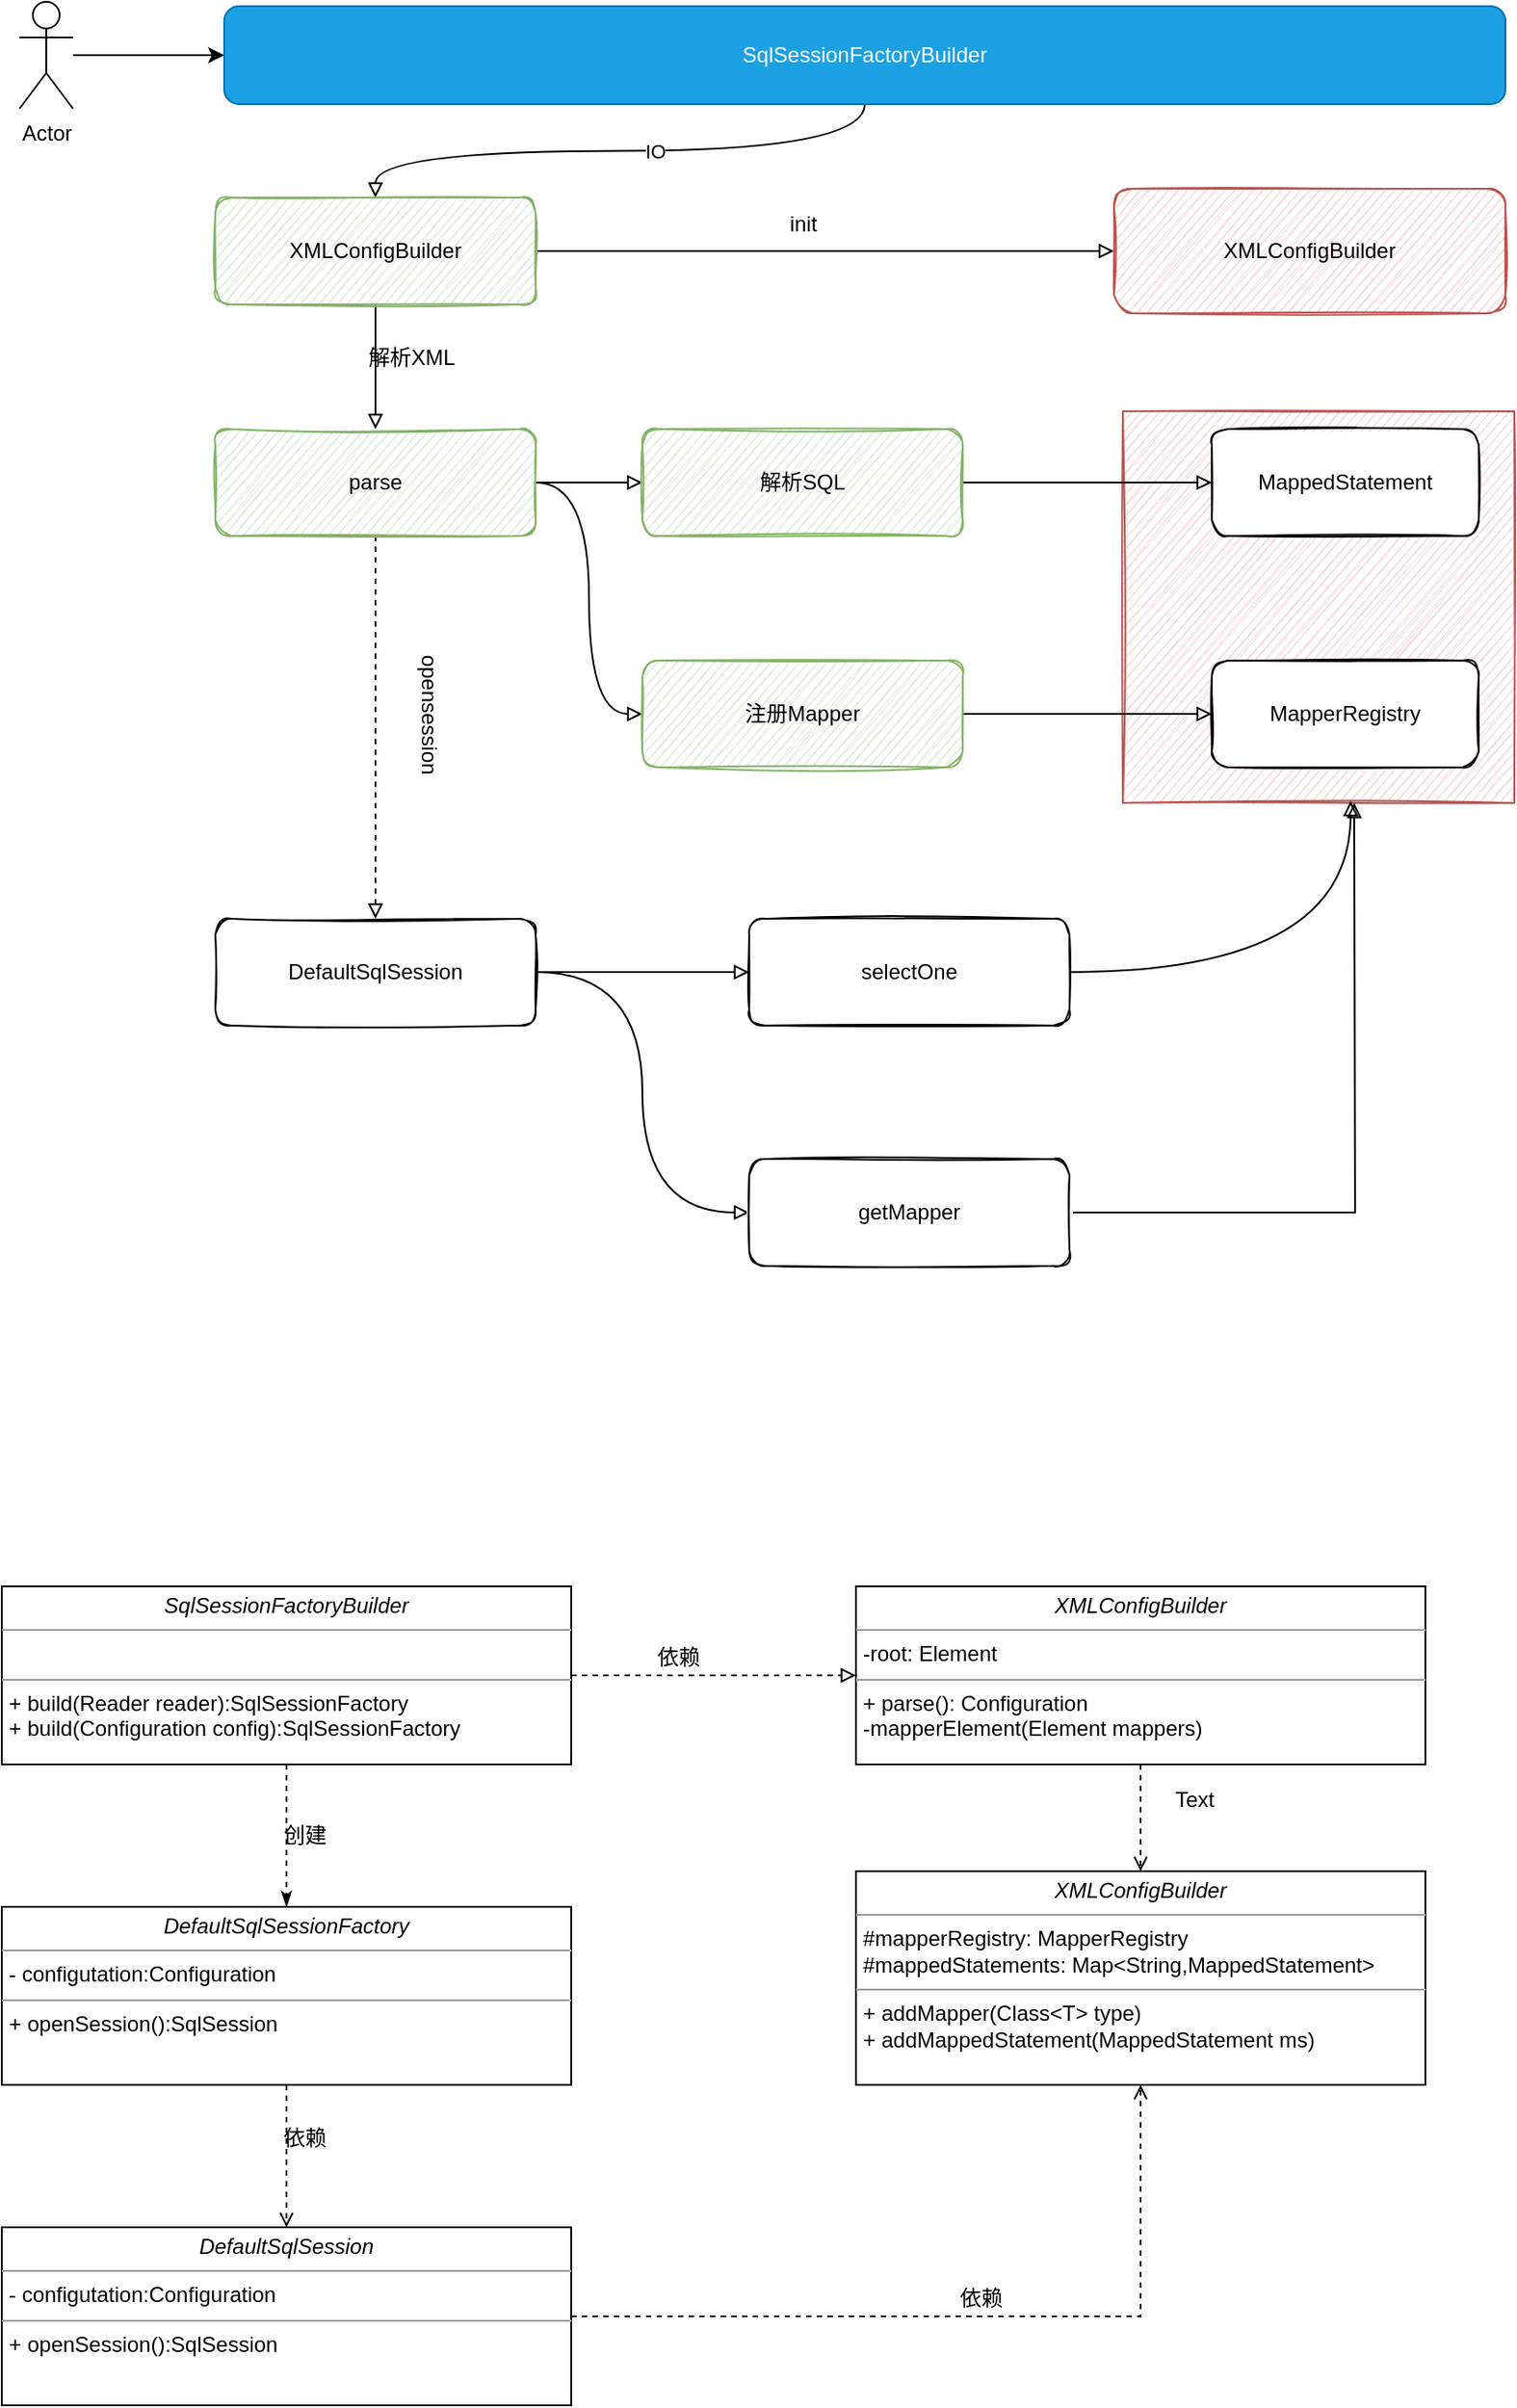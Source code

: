 <mxfile version="20.4.1" type="github">
  <diagram id="WSA3ocsTXWFhmiPBerEU" name="第 1 页">
    <mxGraphModel dx="1422" dy="800" grid="1" gridSize="10" guides="1" tooltips="1" connect="1" arrows="1" fold="1" page="1" pageScale="1" pageWidth="827" pageHeight="1169" math="0" shadow="0">
      <root>
        <mxCell id="0" />
        <mxCell id="1" parent="0" />
        <mxCell id="cjFZimA0ZkYGRu65Da8S-11" style="edgeStyle=orthogonalEdgeStyle;rounded=0;orthogonalLoop=1;jettySize=auto;html=1;entryX=0;entryY=0.5;entryDx=0;entryDy=0;" edge="1" parent="1" source="cjFZimA0ZkYGRu65Da8S-1" target="cjFZimA0ZkYGRu65Da8S-2">
          <mxGeometry relative="1" as="geometry" />
        </mxCell>
        <mxCell id="cjFZimA0ZkYGRu65Da8S-1" value="Actor" style="shape=umlActor;verticalLabelPosition=bottom;verticalAlign=top;html=1;outlineConnect=0;" vertex="1" parent="1">
          <mxGeometry x="50" y="70" width="30" height="60" as="geometry" />
        </mxCell>
        <mxCell id="cjFZimA0ZkYGRu65Da8S-12" style="edgeStyle=orthogonalEdgeStyle;rounded=0;orthogonalLoop=1;jettySize=auto;html=1;curved=1;endArrow=block;endFill=0;" edge="1" parent="1" source="cjFZimA0ZkYGRu65Da8S-2" target="cjFZimA0ZkYGRu65Da8S-3">
          <mxGeometry relative="1" as="geometry" />
        </mxCell>
        <mxCell id="cjFZimA0ZkYGRu65Da8S-33" value="IO" style="edgeLabel;html=1;align=center;verticalAlign=middle;resizable=0;points=[];" vertex="1" connectable="0" parent="cjFZimA0ZkYGRu65Da8S-12">
          <mxGeometry x="-0.11" relative="1" as="geometry">
            <mxPoint x="1" as="offset" />
          </mxGeometry>
        </mxCell>
        <mxCell id="cjFZimA0ZkYGRu65Da8S-2" value="SqlSessionFactoryBuilder" style="rounded=1;whiteSpace=wrap;html=1;fillColor=#1ba1e2;fontColor=#ffffff;strokeColor=#006EAF;" vertex="1" parent="1">
          <mxGeometry x="165" y="72.5" width="720" height="55" as="geometry" />
        </mxCell>
        <mxCell id="cjFZimA0ZkYGRu65Da8S-13" style="rounded=0;orthogonalLoop=1;jettySize=auto;html=1;endArrow=block;endFill=0;edgeStyle=orthogonalEdgeStyle;" edge="1" parent="1" source="cjFZimA0ZkYGRu65Da8S-3" target="cjFZimA0ZkYGRu65Da8S-5">
          <mxGeometry relative="1" as="geometry" />
        </mxCell>
        <mxCell id="cjFZimA0ZkYGRu65Da8S-16" style="edgeStyle=orthogonalEdgeStyle;rounded=0;orthogonalLoop=1;jettySize=auto;html=1;endArrow=block;endFill=0;" edge="1" parent="1" source="cjFZimA0ZkYGRu65Da8S-3" target="cjFZimA0ZkYGRu65Da8S-4">
          <mxGeometry relative="1" as="geometry" />
        </mxCell>
        <mxCell id="cjFZimA0ZkYGRu65Da8S-3" value="XMLConfigBuilder" style="rounded=1;whiteSpace=wrap;html=1;fillColor=#d5e8d4;strokeColor=#82b366;sketch=1;" vertex="1" parent="1">
          <mxGeometry x="160" y="180" width="180" height="60" as="geometry" />
        </mxCell>
        <mxCell id="cjFZimA0ZkYGRu65Da8S-18" style="edgeStyle=orthogonalEdgeStyle;rounded=0;orthogonalLoop=1;jettySize=auto;html=1;entryX=0;entryY=0.5;entryDx=0;entryDy=0;endArrow=block;endFill=0;" edge="1" parent="1" source="cjFZimA0ZkYGRu65Da8S-4" target="cjFZimA0ZkYGRu65Da8S-9">
          <mxGeometry relative="1" as="geometry" />
        </mxCell>
        <mxCell id="cjFZimA0ZkYGRu65Da8S-19" style="edgeStyle=orthogonalEdgeStyle;rounded=0;orthogonalLoop=1;jettySize=auto;html=1;exitX=1;exitY=0.5;exitDx=0;exitDy=0;entryX=0;entryY=0.5;entryDx=0;entryDy=0;endArrow=block;endFill=0;curved=1;" edge="1" parent="1" source="cjFZimA0ZkYGRu65Da8S-4" target="cjFZimA0ZkYGRu65Da8S-10">
          <mxGeometry relative="1" as="geometry" />
        </mxCell>
        <mxCell id="cjFZimA0ZkYGRu65Da8S-31" style="edgeStyle=orthogonalEdgeStyle;rounded=0;orthogonalLoop=1;jettySize=auto;html=1;exitX=0.5;exitY=1;exitDx=0;exitDy=0;endArrow=block;endFill=0;dashed=1;" edge="1" parent="1" source="cjFZimA0ZkYGRu65Da8S-4" target="cjFZimA0ZkYGRu65Da8S-22">
          <mxGeometry relative="1" as="geometry" />
        </mxCell>
        <mxCell id="cjFZimA0ZkYGRu65Da8S-4" value="parse" style="rounded=1;whiteSpace=wrap;html=1;fillColor=#d5e8d4;strokeColor=#82b366;sketch=1;" vertex="1" parent="1">
          <mxGeometry x="160" y="310" width="180" height="60" as="geometry" />
        </mxCell>
        <mxCell id="cjFZimA0ZkYGRu65Da8S-5" value="XMLConfigBuilder" style="rounded=1;whiteSpace=wrap;html=1;fillColor=#f8cecc;strokeColor=#b85450;gradientColor=none;shadow=0;glass=0;sketch=1;" vertex="1" parent="1">
          <mxGeometry x="665" y="175" width="220" height="70" as="geometry" />
        </mxCell>
        <mxCell id="cjFZimA0ZkYGRu65Da8S-6" value="" style="whiteSpace=wrap;html=1;aspect=fixed;shadow=0;glass=0;sketch=1;fillColor=#f8cecc;strokeColor=#b85450;rounded=0;" vertex="1" parent="1">
          <mxGeometry x="670" y="300" width="220" height="220" as="geometry" />
        </mxCell>
        <mxCell id="cjFZimA0ZkYGRu65Da8S-7" value="MappedStatement" style="rounded=1;whiteSpace=wrap;html=1;shadow=0;glass=0;sketch=1;gradientColor=none;" vertex="1" parent="1">
          <mxGeometry x="720" y="310" width="150" height="60" as="geometry" />
        </mxCell>
        <mxCell id="cjFZimA0ZkYGRu65Da8S-8" value="MapperRegistry" style="rounded=1;whiteSpace=wrap;html=1;shadow=0;glass=0;sketch=1;gradientColor=none;" vertex="1" parent="1">
          <mxGeometry x="720" y="440" width="150" height="60" as="geometry" />
        </mxCell>
        <mxCell id="cjFZimA0ZkYGRu65Da8S-20" style="edgeStyle=orthogonalEdgeStyle;rounded=0;orthogonalLoop=1;jettySize=auto;html=1;exitX=1;exitY=0.5;exitDx=0;exitDy=0;endArrow=block;endFill=0;" edge="1" parent="1" source="cjFZimA0ZkYGRu65Da8S-9" target="cjFZimA0ZkYGRu65Da8S-7">
          <mxGeometry relative="1" as="geometry" />
        </mxCell>
        <mxCell id="cjFZimA0ZkYGRu65Da8S-9" value="解析SQL" style="rounded=1;whiteSpace=wrap;html=1;fillColor=#d5e8d4;strokeColor=#82b366;sketch=1;" vertex="1" parent="1">
          <mxGeometry x="400" y="310" width="180" height="60" as="geometry" />
        </mxCell>
        <mxCell id="cjFZimA0ZkYGRu65Da8S-21" style="edgeStyle=orthogonalEdgeStyle;rounded=0;orthogonalLoop=1;jettySize=auto;html=1;exitX=1;exitY=0.5;exitDx=0;exitDy=0;entryX=0;entryY=0.5;entryDx=0;entryDy=0;endArrow=block;endFill=0;" edge="1" parent="1" source="cjFZimA0ZkYGRu65Da8S-10" target="cjFZimA0ZkYGRu65Da8S-8">
          <mxGeometry relative="1" as="geometry" />
        </mxCell>
        <mxCell id="cjFZimA0ZkYGRu65Da8S-10" value="注册Mapper" style="rounded=1;whiteSpace=wrap;html=1;fillColor=#d5e8d4;strokeColor=#82b366;sketch=1;" vertex="1" parent="1">
          <mxGeometry x="400" y="440" width="180" height="60" as="geometry" />
        </mxCell>
        <mxCell id="cjFZimA0ZkYGRu65Da8S-15" value="init" style="text;html=1;align=center;verticalAlign=middle;resizable=0;points=[];autosize=1;strokeColor=none;fillColor=none;" vertex="1" parent="1">
          <mxGeometry x="470" y="180" width="40" height="30" as="geometry" />
        </mxCell>
        <mxCell id="cjFZimA0ZkYGRu65Da8S-17" value="解析XML" style="text;html=1;align=center;verticalAlign=middle;resizable=0;points=[];autosize=1;strokeColor=none;fillColor=none;" vertex="1" parent="1">
          <mxGeometry x="235" y="255" width="70" height="30" as="geometry" />
        </mxCell>
        <mxCell id="cjFZimA0ZkYGRu65Da8S-25" style="edgeStyle=orthogonalEdgeStyle;rounded=0;orthogonalLoop=1;jettySize=auto;html=1;entryX=0;entryY=0.5;entryDx=0;entryDy=0;endArrow=block;endFill=0;" edge="1" parent="1" source="cjFZimA0ZkYGRu65Da8S-22" target="cjFZimA0ZkYGRu65Da8S-23">
          <mxGeometry relative="1" as="geometry" />
        </mxCell>
        <mxCell id="cjFZimA0ZkYGRu65Da8S-28" style="edgeStyle=orthogonalEdgeStyle;curved=1;rounded=0;orthogonalLoop=1;jettySize=auto;html=1;exitX=1;exitY=0.5;exitDx=0;exitDy=0;entryX=0;entryY=0.5;entryDx=0;entryDy=0;endArrow=block;endFill=0;" edge="1" parent="1" source="cjFZimA0ZkYGRu65Da8S-22" target="cjFZimA0ZkYGRu65Da8S-24">
          <mxGeometry relative="1" as="geometry" />
        </mxCell>
        <mxCell id="cjFZimA0ZkYGRu65Da8S-22" value="DefaultSqlSession" style="rounded=1;whiteSpace=wrap;html=1;sketch=1;" vertex="1" parent="1">
          <mxGeometry x="160" y="585" width="180" height="60" as="geometry" />
        </mxCell>
        <mxCell id="cjFZimA0ZkYGRu65Da8S-29" style="edgeStyle=orthogonalEdgeStyle;curved=1;rounded=0;orthogonalLoop=1;jettySize=auto;html=1;exitX=1;exitY=0.5;exitDx=0;exitDy=0;entryX=0.582;entryY=0.995;entryDx=0;entryDy=0;entryPerimeter=0;endArrow=block;endFill=0;" edge="1" parent="1" source="cjFZimA0ZkYGRu65Da8S-23" target="cjFZimA0ZkYGRu65Da8S-6">
          <mxGeometry relative="1" as="geometry" />
        </mxCell>
        <mxCell id="cjFZimA0ZkYGRu65Da8S-23" value="selectOne" style="rounded=1;whiteSpace=wrap;html=1;sketch=1;" vertex="1" parent="1">
          <mxGeometry x="460" y="585" width="180" height="60" as="geometry" />
        </mxCell>
        <mxCell id="cjFZimA0ZkYGRu65Da8S-30" style="edgeStyle=orthogonalEdgeStyle;rounded=0;orthogonalLoop=1;jettySize=auto;html=1;exitX=1;exitY=0.5;exitDx=0;exitDy=0;endArrow=block;endFill=0;" edge="1" parent="1" source="cjFZimA0ZkYGRu65Da8S-24">
          <mxGeometry relative="1" as="geometry">
            <mxPoint x="800" y="520" as="targetPoint" />
          </mxGeometry>
        </mxCell>
        <mxCell id="cjFZimA0ZkYGRu65Da8S-24" value="getMapper" style="rounded=1;whiteSpace=wrap;html=1;sketch=1;" vertex="1" parent="1">
          <mxGeometry x="460" y="720" width="180" height="60" as="geometry" />
        </mxCell>
        <mxCell id="cjFZimA0ZkYGRu65Da8S-32" value="opensession" style="text;html=1;align=center;verticalAlign=middle;resizable=0;points=[];autosize=1;strokeColor=none;fillColor=none;rotation=90;" vertex="1" parent="1">
          <mxGeometry x="235" y="455" width="90" height="30" as="geometry" />
        </mxCell>
        <mxCell id="cjFZimA0ZkYGRu65Da8S-36" style="edgeStyle=orthogonalEdgeStyle;rounded=0;orthogonalLoop=1;jettySize=auto;html=1;entryX=0;entryY=0.5;entryDx=0;entryDy=0;dashed=1;endArrow=block;endFill=0;" edge="1" parent="1" source="cjFZimA0ZkYGRu65Da8S-34" target="cjFZimA0ZkYGRu65Da8S-35">
          <mxGeometry relative="1" as="geometry" />
        </mxCell>
        <mxCell id="cjFZimA0ZkYGRu65Da8S-39" style="edgeStyle=orthogonalEdgeStyle;rounded=0;orthogonalLoop=1;jettySize=auto;html=1;entryX=0.5;entryY=0;entryDx=0;entryDy=0;dashed=1;endArrow=classicThin;endFill=1;" edge="1" parent="1" source="cjFZimA0ZkYGRu65Da8S-34" target="cjFZimA0ZkYGRu65Da8S-38">
          <mxGeometry relative="1" as="geometry" />
        </mxCell>
        <mxCell id="cjFZimA0ZkYGRu65Da8S-34" value="&lt;p style=&quot;margin:0px;margin-top:4px;text-align:center;&quot;&gt;&lt;i&gt;SqlSessionFactoryBuilder&lt;/i&gt;&lt;/p&gt;&lt;hr size=&quot;1&quot;&gt;&lt;p style=&quot;margin:0px;margin-left:4px;&quot;&gt;&lt;br&gt;&lt;/p&gt;&lt;hr size=&quot;1&quot;&gt;&lt;p style=&quot;margin:0px;margin-left:4px;&quot;&gt;+ build(Reader reader):SqlSessionFactory&lt;/p&gt;&lt;p style=&quot;margin:0px;margin-left:4px;&quot;&gt;+ build(Configuration config):SqlSessionFactory&lt;/p&gt;" style="verticalAlign=top;align=left;overflow=fill;fontSize=12;fontFamily=Helvetica;html=1;rounded=0;shadow=0;glass=0;sketch=0;gradientColor=none;" vertex="1" parent="1">
          <mxGeometry x="40" y="960" width="320" height="100" as="geometry" />
        </mxCell>
        <mxCell id="cjFZimA0ZkYGRu65Da8S-47" style="edgeStyle=orthogonalEdgeStyle;rounded=0;orthogonalLoop=1;jettySize=auto;html=1;exitX=0.5;exitY=1;exitDx=0;exitDy=0;entryX=0.5;entryY=0;entryDx=0;entryDy=0;dashed=1;endArrow=open;endFill=0;" edge="1" parent="1" source="cjFZimA0ZkYGRu65Da8S-35" target="cjFZimA0ZkYGRu65Da8S-41">
          <mxGeometry relative="1" as="geometry" />
        </mxCell>
        <mxCell id="cjFZimA0ZkYGRu65Da8S-35" value="&lt;p style=&quot;margin:0px;margin-top:4px;text-align:center;&quot;&gt;&lt;i&gt;XMLConfigBuilder&lt;/i&gt;&lt;/p&gt;&lt;hr size=&quot;1&quot;&gt;&lt;p style=&quot;margin:0px;margin-left:4px;&quot;&gt;-root: Element&lt;/p&gt;&lt;hr size=&quot;1&quot;&gt;&lt;p style=&quot;margin:0px;margin-left:4px;&quot;&gt;+ parse(): Configuration&lt;/p&gt;&lt;p style=&quot;margin:0px;margin-left:4px;&quot;&gt;-mapperElement(Element mappers)&lt;/p&gt;" style="verticalAlign=top;align=left;overflow=fill;fontSize=12;fontFamily=Helvetica;html=1;rounded=0;shadow=0;glass=0;sketch=0;gradientColor=none;" vertex="1" parent="1">
          <mxGeometry x="520" y="960" width="320" height="100" as="geometry" />
        </mxCell>
        <mxCell id="cjFZimA0ZkYGRu65Da8S-37" value="依赖" style="text;html=1;align=center;verticalAlign=middle;resizable=0;points=[];autosize=1;strokeColor=none;fillColor=none;" vertex="1" parent="1">
          <mxGeometry x="395" y="985" width="50" height="30" as="geometry" />
        </mxCell>
        <mxCell id="cjFZimA0ZkYGRu65Da8S-43" style="edgeStyle=orthogonalEdgeStyle;rounded=0;orthogonalLoop=1;jettySize=auto;html=1;entryX=0.5;entryY=0;entryDx=0;entryDy=0;dashed=1;endArrow=open;endFill=0;" edge="1" parent="1" source="cjFZimA0ZkYGRu65Da8S-38" target="cjFZimA0ZkYGRu65Da8S-42">
          <mxGeometry relative="1" as="geometry" />
        </mxCell>
        <mxCell id="cjFZimA0ZkYGRu65Da8S-38" value="&lt;p style=&quot;margin:0px;margin-top:4px;text-align:center;&quot;&gt;&lt;i&gt;DefaultSqlSessionFactory&lt;/i&gt;&lt;/p&gt;&lt;hr size=&quot;1&quot;&gt;&lt;p style=&quot;margin:0px;margin-left:4px;&quot;&gt;- configutation:Configuration&lt;/p&gt;&lt;hr size=&quot;1&quot;&gt;&lt;p style=&quot;margin:0px;margin-left:4px;&quot;&gt;+ openSession():SqlSession&lt;/p&gt;" style="verticalAlign=top;align=left;overflow=fill;fontSize=12;fontFamily=Helvetica;html=1;rounded=0;shadow=0;glass=0;sketch=0;gradientColor=none;" vertex="1" parent="1">
          <mxGeometry x="40" y="1140" width="320" height="100" as="geometry" />
        </mxCell>
        <mxCell id="cjFZimA0ZkYGRu65Da8S-40" value="创建" style="text;html=1;align=center;verticalAlign=middle;resizable=0;points=[];autosize=1;strokeColor=none;fillColor=none;" vertex="1" parent="1">
          <mxGeometry x="185" y="1085" width="50" height="30" as="geometry" />
        </mxCell>
        <mxCell id="cjFZimA0ZkYGRu65Da8S-41" value="&lt;p style=&quot;margin:0px;margin-top:4px;text-align:center;&quot;&gt;&lt;i&gt;XMLConfigBuilder&lt;/i&gt;&lt;/p&gt;&lt;hr size=&quot;1&quot;&gt;&lt;p style=&quot;margin:0px;margin-left:4px;&quot;&gt;#mapperRegistry: MapperRegistry&lt;/p&gt;&lt;p style=&quot;margin:0px;margin-left:4px;&quot;&gt;#mappedStatements: Map&amp;lt;String,MappedStatement&amp;gt;&lt;/p&gt;&lt;hr size=&quot;1&quot;&gt;&lt;p style=&quot;margin:0px;margin-left:4px;&quot;&gt;+ addMapper(Class&amp;lt;T&amp;gt; type)&lt;br&gt;&lt;/p&gt;&lt;p style=&quot;margin:0px;margin-left:4px;&quot;&gt;+ addMappedStatement(MappedStatement ms)&lt;/p&gt;" style="verticalAlign=top;align=left;overflow=fill;fontSize=12;fontFamily=Helvetica;html=1;rounded=0;shadow=0;glass=0;sketch=0;gradientColor=none;" vertex="1" parent="1">
          <mxGeometry x="520" y="1120" width="320" height="120" as="geometry" />
        </mxCell>
        <mxCell id="cjFZimA0ZkYGRu65Da8S-45" style="edgeStyle=orthogonalEdgeStyle;rounded=0;orthogonalLoop=1;jettySize=auto;html=1;entryX=0.5;entryY=1;entryDx=0;entryDy=0;dashed=1;endArrow=open;endFill=0;" edge="1" parent="1" source="cjFZimA0ZkYGRu65Da8S-42" target="cjFZimA0ZkYGRu65Da8S-41">
          <mxGeometry relative="1" as="geometry" />
        </mxCell>
        <mxCell id="cjFZimA0ZkYGRu65Da8S-42" value="&lt;p style=&quot;margin:0px;margin-top:4px;text-align:center;&quot;&gt;&lt;i&gt;DefaultSqlSession&lt;/i&gt;&lt;/p&gt;&lt;hr size=&quot;1&quot;&gt;&lt;p style=&quot;margin:0px;margin-left:4px;&quot;&gt;- configutation:Configuration&lt;/p&gt;&lt;hr size=&quot;1&quot;&gt;&lt;p style=&quot;margin:0px;margin-left:4px;&quot;&gt;+ openSession():SqlSession&lt;/p&gt;" style="verticalAlign=top;align=left;overflow=fill;fontSize=12;fontFamily=Helvetica;html=1;rounded=0;shadow=0;glass=0;sketch=0;gradientColor=none;" vertex="1" parent="1">
          <mxGeometry x="40" y="1320" width="320" height="100" as="geometry" />
        </mxCell>
        <mxCell id="cjFZimA0ZkYGRu65Da8S-44" value="依赖" style="text;html=1;align=center;verticalAlign=middle;resizable=0;points=[];autosize=1;strokeColor=none;fillColor=none;" vertex="1" parent="1">
          <mxGeometry x="185" y="1255" width="50" height="30" as="geometry" />
        </mxCell>
        <mxCell id="cjFZimA0ZkYGRu65Da8S-46" value="依赖" style="text;html=1;align=center;verticalAlign=middle;resizable=0;points=[];autosize=1;strokeColor=none;fillColor=none;" vertex="1" parent="1">
          <mxGeometry x="565" y="1345" width="50" height="30" as="geometry" />
        </mxCell>
        <mxCell id="cjFZimA0ZkYGRu65Da8S-48" value="Text" style="text;html=1;align=center;verticalAlign=middle;resizable=0;points=[];autosize=1;strokeColor=none;fillColor=none;" vertex="1" parent="1">
          <mxGeometry x="690" y="1070" width="40" height="20" as="geometry" />
        </mxCell>
      </root>
    </mxGraphModel>
  </diagram>
</mxfile>
